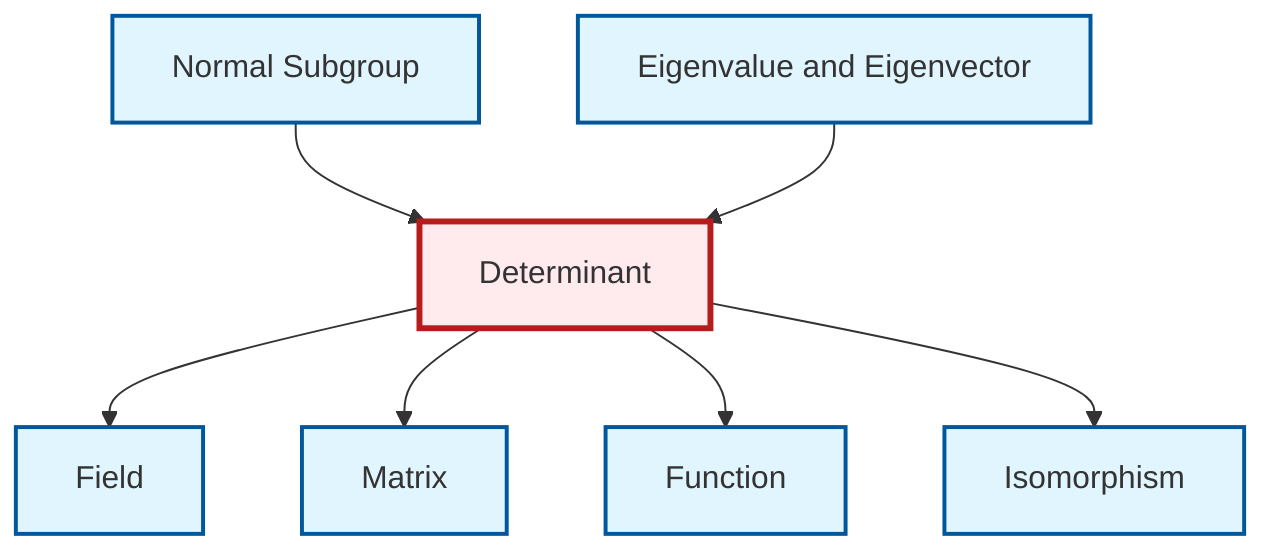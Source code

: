 graph TD
    classDef definition fill:#e1f5fe,stroke:#01579b,stroke-width:2px
    classDef theorem fill:#f3e5f5,stroke:#4a148c,stroke-width:2px
    classDef axiom fill:#fff3e0,stroke:#e65100,stroke-width:2px
    classDef example fill:#e8f5e9,stroke:#1b5e20,stroke-width:2px
    classDef current fill:#ffebee,stroke:#b71c1c,stroke-width:3px
    def-determinant["Determinant"]:::definition
    def-function["Function"]:::definition
    def-isomorphism["Isomorphism"]:::definition
    def-eigenvalue-eigenvector["Eigenvalue and Eigenvector"]:::definition
    def-matrix["Matrix"]:::definition
    def-normal-subgroup["Normal Subgroup"]:::definition
    def-field["Field"]:::definition
    def-determinant --> def-field
    def-determinant --> def-matrix
    def-determinant --> def-function
    def-normal-subgroup --> def-determinant
    def-eigenvalue-eigenvector --> def-determinant
    def-determinant --> def-isomorphism
    class def-determinant current
